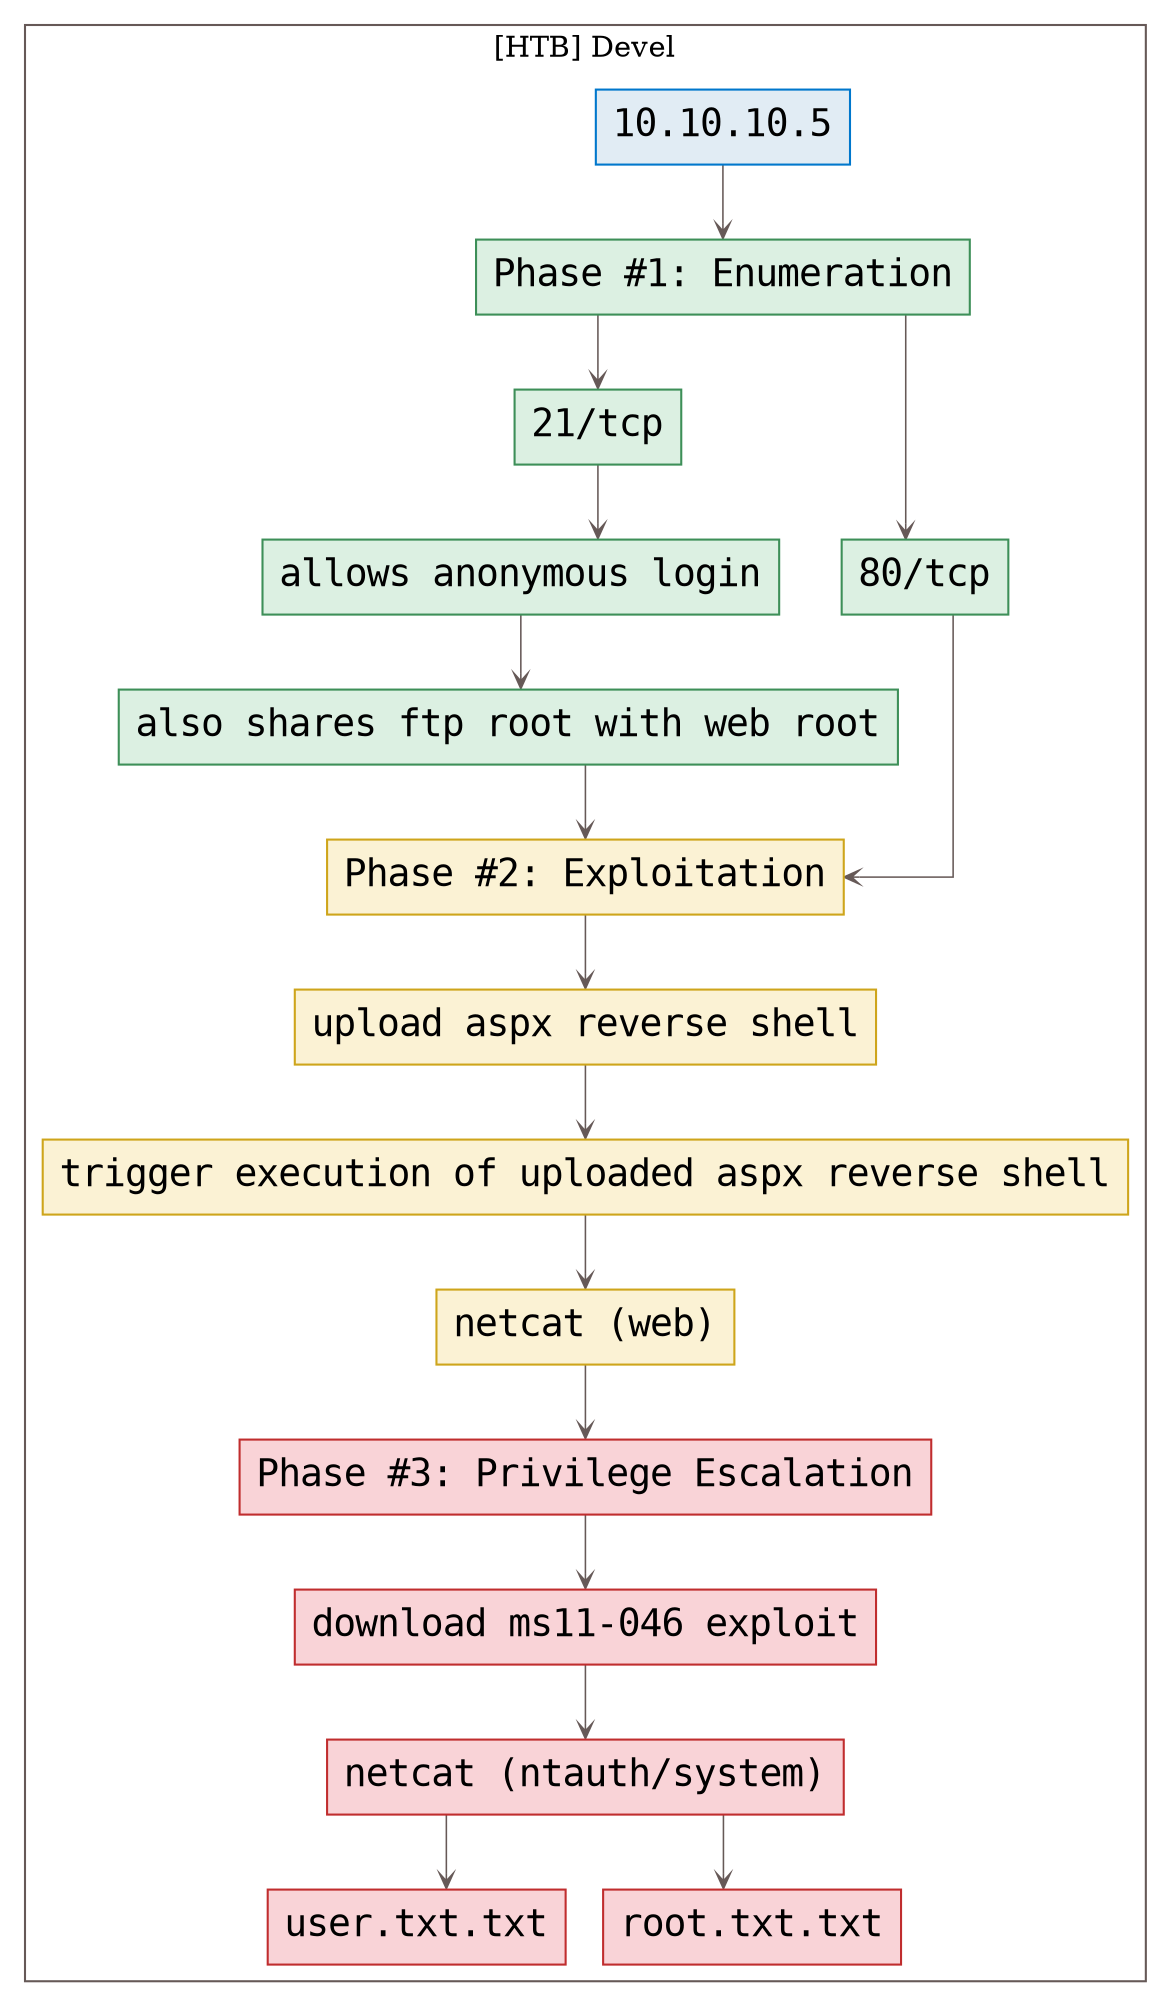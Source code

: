 digraph G {
  #rankdir=LR;
  nodesdictep=1.0; splines="ortho"; K=0.6; overlap=scale; fixedsize=true; resolution=72; bgcolor="#ffffff"; outputorder="edgesfirst";
  node [fontname="courier" fontsize=18 shape=box width=0.25 fillcolor="white" style="filled,solid"];
  edge [style=solid color="#665957" penwidth=0.75 arrowhead=vee arrowsize=0.75 ];

  0[label="10.10.10.5" color="#0077cc" fillcolor="#e1ecf4" tooltip="[HTB] Devel"];
  10[label="Phase #3: Privilege Escalation" color="#c02d2e" fillcolor="#f9d3d7" tooltip="Phase #3:Privilege Escalation"];
  11[label="download ms11-046 exploit" color="#c02d2e" fillcolor="#f9d3d7" tooltip="Phase #3:Privilege Escalation"];
  12[label="netcat (ntauth/system)" color="#c02d2e" fillcolor="#f9d3d7" tooltip="Phase #3:Privilege Escalation"];
  13[label="user.txt.txt" color="#c02d2e" fillcolor="#f9d3d7" tooltip="Phase #3:Privilege Escalation"];
  14[label="root.txt.txt" color="#c02d2e" fillcolor="#f9d3d7" tooltip="Phase #3:Privilege Escalation"];
  1[label="Phase #1: Enumeration" color="#3d8f58" fillcolor="#dcf0e2" tooltip="Phase #1:Enumeration"];
  2[label="21/tcp" color="#3d8f58" fillcolor="#dcf0e2" tooltip="Phase #1:Enumeration"];
  3[label="allows anonymous login" color="#3d8f58" fillcolor="#dcf0e2" tooltip="Phase #1:Enumeration"];
  4[label="also shares ftp root with web root" color="#3d8f58" fillcolor="#dcf0e2" tooltip="Phase #1:Enumeration"];
  5[label="Phase #2: Exploitation" color="#cea51b" fillcolor="#fbf2d4" tooltip="Phase #2:Exploitation"];
  6[label="upload aspx reverse shell" color="#cea51b" fillcolor="#fbf2d4" tooltip="Phase #2:Exploitation"];
  7[label="80/tcp" color="#3d8f58" fillcolor="#dcf0e2" tooltip="Phase #1:Enumeration"];
  8[label="trigger execution of uploaded aspx reverse shell" color="#cea51b" fillcolor="#fbf2d4" tooltip="Phase #2:Exploitation"];
  9[label="netcat (web)" color="#cea51b" fillcolor="#fbf2d4" tooltip="Phase #2:Exploitation"];

  subgraph cluster_0 {
    node [style="filled,solid"];
    label = "[HTB] Devel";
    color = "#665957";
    0 -> 1 [color="#665957"];
    1 -> 2 [color="#665957"];
    1 -> 7 [color="#665957"];
    10 -> 11 [color="#665957"];
    11 -> 12 [color="#665957"];
    12 -> 13 [color="#665957"];
    12 -> 14 [color="#665957"];
    2 -> 3 [color="#665957"];
    3 -> 4 [color="#665957"];
    4 -> 5 [color="#665957"];
    5 -> 6 [color="#665957"];
    6 -> 8 [color="#665957"];
    7 -> 5 [color="#665957"];
    8 -> 9 [color="#665957"];
    9 -> 10 [color="#665957"];
  }
}

